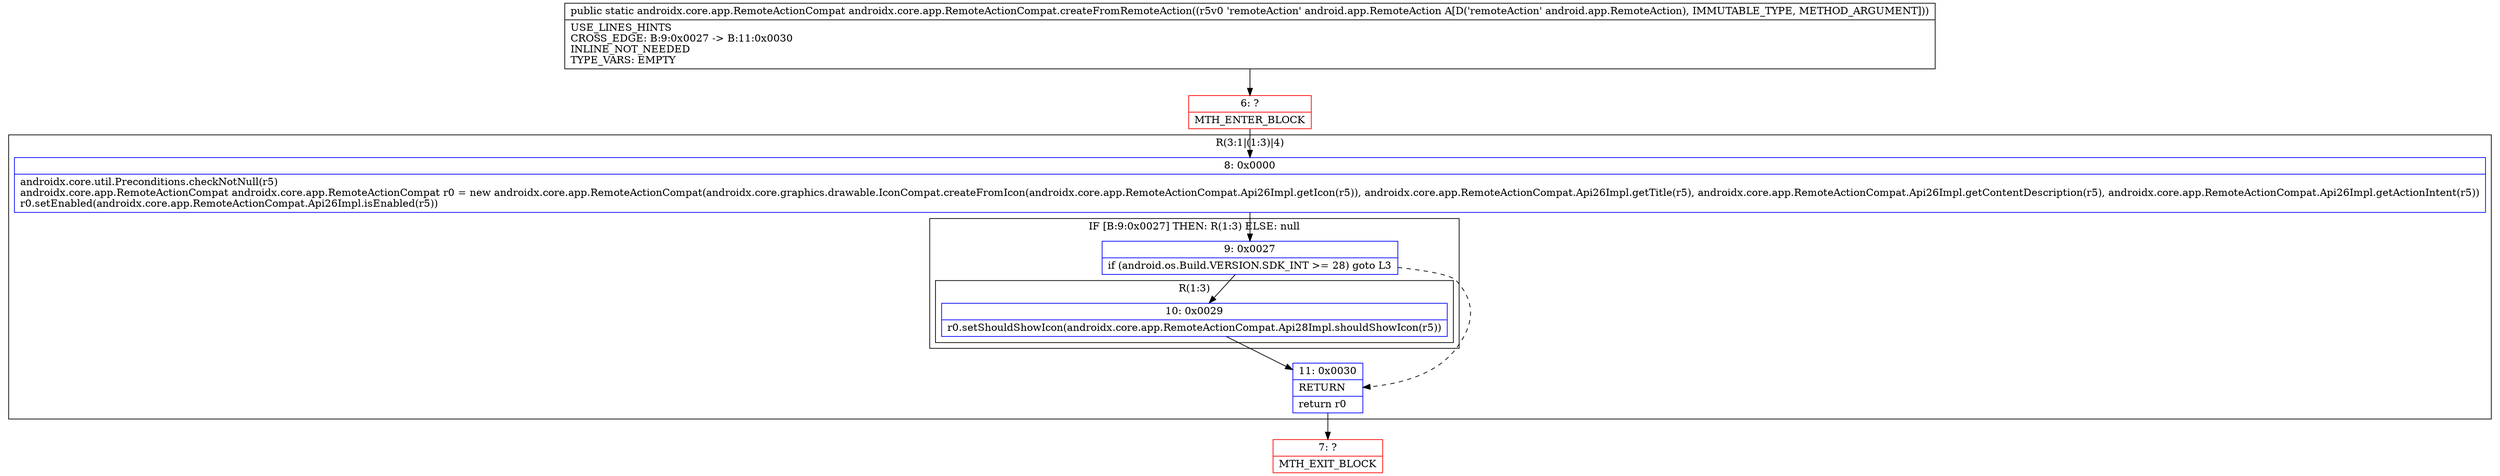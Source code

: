 digraph "CFG forandroidx.core.app.RemoteActionCompat.createFromRemoteAction(Landroid\/app\/RemoteAction;)Landroidx\/core\/app\/RemoteActionCompat;" {
subgraph cluster_Region_2112827099 {
label = "R(3:1|(1:3)|4)";
node [shape=record,color=blue];
Node_8 [shape=record,label="{8\:\ 0x0000|androidx.core.util.Preconditions.checkNotNull(r5)\landroidx.core.app.RemoteActionCompat androidx.core.app.RemoteActionCompat r0 = new androidx.core.app.RemoteActionCompat(androidx.core.graphics.drawable.IconCompat.createFromIcon(androidx.core.app.RemoteActionCompat.Api26Impl.getIcon(r5)), androidx.core.app.RemoteActionCompat.Api26Impl.getTitle(r5), androidx.core.app.RemoteActionCompat.Api26Impl.getContentDescription(r5), androidx.core.app.RemoteActionCompat.Api26Impl.getActionIntent(r5))\lr0.setEnabled(androidx.core.app.RemoteActionCompat.Api26Impl.isEnabled(r5))\l}"];
subgraph cluster_IfRegion_403516912 {
label = "IF [B:9:0x0027] THEN: R(1:3) ELSE: null";
node [shape=record,color=blue];
Node_9 [shape=record,label="{9\:\ 0x0027|if (android.os.Build.VERSION.SDK_INT \>= 28) goto L3\l}"];
subgraph cluster_Region_988106581 {
label = "R(1:3)";
node [shape=record,color=blue];
Node_10 [shape=record,label="{10\:\ 0x0029|r0.setShouldShowIcon(androidx.core.app.RemoteActionCompat.Api28Impl.shouldShowIcon(r5))\l}"];
}
}
Node_11 [shape=record,label="{11\:\ 0x0030|RETURN\l|return r0\l}"];
}
Node_6 [shape=record,color=red,label="{6\:\ ?|MTH_ENTER_BLOCK\l}"];
Node_7 [shape=record,color=red,label="{7\:\ ?|MTH_EXIT_BLOCK\l}"];
MethodNode[shape=record,label="{public static androidx.core.app.RemoteActionCompat androidx.core.app.RemoteActionCompat.createFromRemoteAction((r5v0 'remoteAction' android.app.RemoteAction A[D('remoteAction' android.app.RemoteAction), IMMUTABLE_TYPE, METHOD_ARGUMENT]))  | USE_LINES_HINTS\lCROSS_EDGE: B:9:0x0027 \-\> B:11:0x0030\lINLINE_NOT_NEEDED\lTYPE_VARS: EMPTY\l}"];
MethodNode -> Node_6;Node_8 -> Node_9;
Node_9 -> Node_10;
Node_9 -> Node_11[style=dashed];
Node_10 -> Node_11;
Node_11 -> Node_7;
Node_6 -> Node_8;
}

